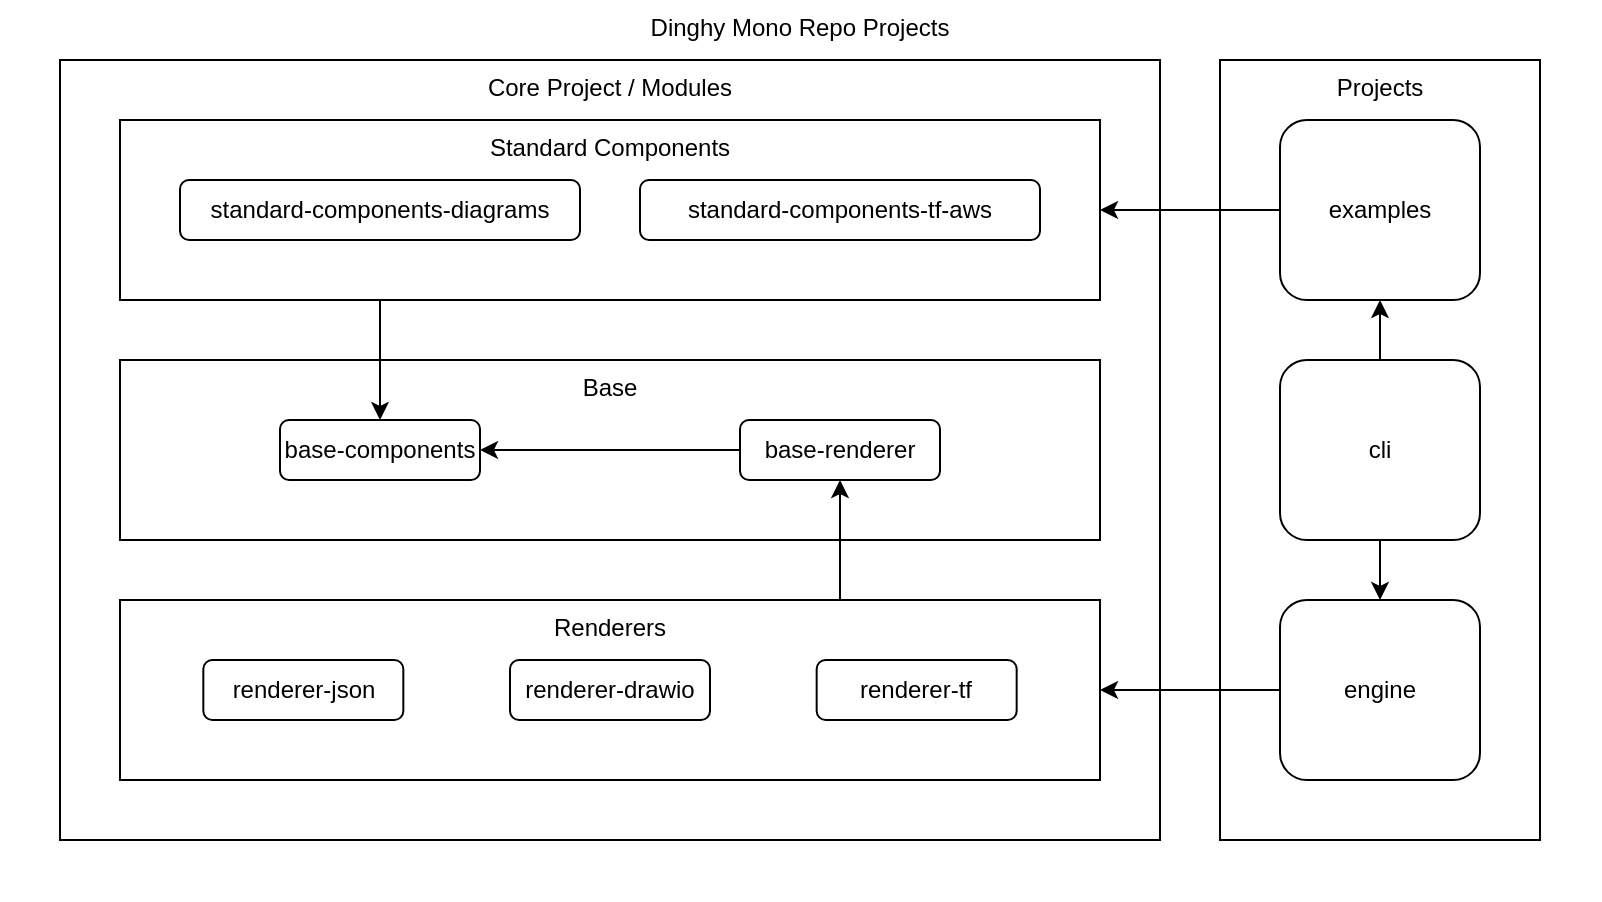<mxfile
  version="25.0.2"
  >
  <diagram
    name="dinghy-mono-repo-projects"
    >
    <mxGraphModel
      grid="1"
      gridSize="10"
      guides="1"
      tooltips="1"
      connect="1"
      arrows="1"
      fold="1"
      page="1"
      pageScale="1"
      pageWidth="1"
      pageHeight="1"
      math="0"
      shadow="0"
      >
      <root>
        <mxCell
          id="page"
          />
        <mxCell
          id="root"
          parent="page"
          />
        <mxCell
          style="align=center;strokeColor=none;verticalAlign=top;aspect=fixed"
          id="mono_repo_dinghymonorepoprojects"
          parent="root"
          value="Dinghy Mono Repo Projects"
          vertex="1"
          >
          <mxGeometry
            as="geometry"
            width="800"
            height="450"
            x="0"
            y="0"
            />
          </mxCell>
        <mxCell
          style="align=center;spacingLeft=5;spacingRight=5;spacingBottom=5;verticalAlign=top;aspect=fixed"
          id="core_coreprojectmodules"
          parent="mono_repo_dinghymonorepoprojects"
          value="Core Project / Modules"
          vertex="1"
          >
          <mxGeometry
            as="geometry"
            width="550"
            height="390"
            x="30"
            y="30"
            />
          </mxCell>
        <mxCell
          style="align=center;spacingLeft=5;spacingRight=5;spacingBottom=5;verticalAlign=top;aspect=fixed"
          id="standard_components_standardcomponents"
          parent="core_coreprojectmodules"
          value="Standard Components"
          vertex="1"
          >
          <mxGeometry
            as="geometry"
            width="490"
            height="90"
            x="30"
            y="30"
            />
          </mxCell>
        <mxCell
          style="rounded=1;whiteSpace=wrap;verticalAlign=middle;align=center"
          id="module_standardcomponentsdiagrams"
          parent="standard_components_standardcomponents"
          value="standard-components-diagrams"
          vertex="1"
          >
          <mxGeometry
            width="200"
            height="30"
            as="geometry"
            x="30"
            y="30"
            />
          </mxCell>
        <mxCell
          style="rounded=1;whiteSpace=wrap;verticalAlign=middle;align=center"
          id="module_standardcomponentstfaws"
          parent="standard_components_standardcomponents"
          value="standard-components-tf-aws"
          vertex="1"
          >
          <mxGeometry
            width="200"
            height="30"
            as="geometry"
            x="260"
            y="30"
            />
          </mxCell>
        <mxCell
          style="align=center;spacingLeft=5;spacingRight=5;spacingBottom=5;verticalAlign=top;aspect=fixed"
          id="base"
          parent="core_coreprojectmodules"
          value="Base"
          vertex="1"
          >
          <mxGeometry
            as="geometry"
            width="490"
            height="90"
            x="30"
            y="150"
            />
          </mxCell>
        <mxCell
          style="rounded=1;whiteSpace=wrap;verticalAlign=middle;align=center"
          id="module_basecomponents"
          parent="base"
          value="base-components"
          vertex="1"
          >
          <mxGeometry
            width="100"
            height="30"
            as="geometry"
            x="80"
            y="30"
            />
          </mxCell>
        <mxCell
          style="rounded=1;whiteSpace=wrap;verticalAlign=middle;align=center"
          id="module_baserenderer"
          parent="base"
          value="base-renderer"
          vertex="1"
          >
          <mxGeometry
            width="100"
            height="30"
            as="geometry"
            x="310"
            y="30"
            />
          </mxCell>
        <mxCell
          style="align=center;spacingLeft=5;spacingRight=5;spacingBottom=5;verticalAlign=top;aspect=fixed"
          id="renderers"
          parent="core_coreprojectmodules"
          value="Renderers"
          vertex="1"
          >
          <mxGeometry
            as="geometry"
            width="490"
            height="90"
            x="30"
            y="270"
            />
          </mxCell>
        <mxCell
          style="rounded=1;whiteSpace=wrap;verticalAlign=middle;align=center"
          id="module_rendererjson"
          parent="renderers"
          value="renderer-json"
          vertex="1"
          >
          <mxGeometry
            width="100"
            height="30"
            as="geometry"
            x="41.667"
            y="30"
            />
          </mxCell>
        <mxCell
          style="rounded=1;whiteSpace=wrap;verticalAlign=middle;align=center"
          id="module_rendererdrawio"
          parent="renderers"
          value="renderer-drawio"
          vertex="1"
          >
          <mxGeometry
            width="100"
            height="30"
            as="geometry"
            x="195"
            y="30"
            />
          </mxCell>
        <mxCell
          style="rounded=1;whiteSpace=wrap;verticalAlign=middle;align=center"
          id="module_renderertf"
          parent="renderers"
          value="renderer-tf"
          vertex="1"
          >
          <mxGeometry
            width="100"
            height="30"
            as="geometry"
            x="348.333"
            y="30"
            />
          </mxCell>
        <mxCell
          style="align=center;spacingLeft=5;spacingRight=5;spacingBottom=5;verticalAlign=top;aspect=fixed"
          id="projects"
          parent="mono_repo_dinghymonorepoprojects"
          value="Projects"
          vertex="1"
          >
          <mxGeometry
            as="geometry"
            width="160"
            height="390"
            x="610"
            y="30"
            />
          </mxCell>
        <mxCell
          style="rounded=1;whiteSpace=wrap;verticalAlign=middle;align=center"
          id="project_examples"
          parent="projects"
          value="examples"
          vertex="1"
          >
          <mxGeometry
            width="100"
            height="90"
            as="geometry"
            x="30"
            y="30"
            />
          </mxCell>
        <mxCell
          style="rounded=1;whiteSpace=wrap;verticalAlign=middle;align=center"
          id="project_cli"
          parent="projects"
          value="cli"
          vertex="1"
          >
          <mxGeometry
            width="100"
            height="90"
            as="geometry"
            x="30"
            y="150"
            />
          </mxCell>
        <mxCell
          style="rounded=1;whiteSpace=wrap;verticalAlign=middle;align=center"
          id="project_engine"
          parent="projects"
          value="engine"
          vertex="1"
          >
          <mxGeometry
            width="100"
            height="90"
            as="geometry"
            x="30"
            y="270"
            />
          </mxCell>
        <mxCell
          id="dependency"
          source="standard_components_standardcomponents"
          target="module_basecomponents"
          parent="root"
          edge="1"
          style="rounded=1;orthogonalLoop=1;jettySize=auto;html=1;edgeStyle=orthogonalEdgeStyle"
          >
          <mxGeometry
            relative="1"
            as="geometry"
            >
            <Array
              as="points"
              >
              <mxPoint
                x="190"
                y="180"
                />
              <mxPoint
                x="190"
                y="180"
                />
              </Array>
            </mxGeometry>
          </mxCell>
        <mxCell
          id="dependency_2"
          source="module_baserenderer"
          target="module_basecomponents"
          parent="root"
          edge="1"
          style="rounded=1;orthogonalLoop=1;jettySize=auto;html=1;edgeStyle=orthogonalEdgeStyle"
          >
          <mxGeometry
            relative="1"
            as="geometry"
            >
            <Array
              as="points"
              >
              <mxPoint
                x="305"
                y="225"
                />
              <mxPoint
                x="305"
                y="225"
                />
              </Array>
            </mxGeometry>
          </mxCell>
        <mxCell
          id="dependency_3"
          source="renderers"
          target="module_baserenderer"
          parent="root"
          edge="1"
          style="rounded=1;orthogonalLoop=1;jettySize=auto;html=1;edgeStyle=elbowEdgeStyle"
          >
          <mxGeometry
            relative="1"
            as="geometry"
            />
          </mxCell>
        <mxCell
          id="dependency_4"
          source="project_examples"
          target="standard_components_standardcomponents"
          parent="root"
          edge="1"
          style="rounded=1;orthogonalLoop=1;jettySize=auto;html=1;edgeStyle=orthogonalEdgeStyle"
          >
          <mxGeometry
            relative="1"
            as="geometry"
            >
            <Array
              as="points"
              >
              <mxPoint
                x="595"
                y="105"
                />
              <mxPoint
                x="595"
                y="105"
                />
              </Array>
            </mxGeometry>
          </mxCell>
        <mxCell
          id="dependency_5"
          source="project_cli"
          target="project_examples"
          parent="root"
          edge="1"
          style="rounded=1;orthogonalLoop=1;jettySize=auto;html=1;edgeStyle=orthogonalEdgeStyle"
          >
          <mxGeometry
            relative="1"
            as="geometry"
            >
            <Array
              as="points"
              >
              <mxPoint
                x="690"
                y="165"
                />
              <mxPoint
                x="690"
                y="165"
                />
              </Array>
            </mxGeometry>
          </mxCell>
        <mxCell
          id="dependency_6"
          source="project_engine"
          target="renderers"
          parent="root"
          edge="1"
          style="rounded=1;orthogonalLoop=1;jettySize=auto;html=1;edgeStyle=orthogonalEdgeStyle"
          >
          <mxGeometry
            relative="1"
            as="geometry"
            >
            <Array
              as="points"
              >
              <mxPoint
                x="595"
                y="345"
                />
              <mxPoint
                x="595"
                y="345"
                />
              </Array>
            </mxGeometry>
          </mxCell>
        <mxCell
          id="dependency_7"
          source="project_cli"
          target="project_engine"
          parent="root"
          edge="1"
          style="rounded=1;orthogonalLoop=1;jettySize=auto;html=1;edgeStyle=orthogonalEdgeStyle"
          >
          <mxGeometry
            relative="1"
            as="geometry"
            >
            <Array
              as="points"
              >
              <mxPoint
                x="690"
                y="285"
                />
              <mxPoint
                x="690"
                y="285"
                />
              </Array>
            </mxGeometry>
          </mxCell>
        </root>
      </mxGraphModel>
    </diagram>
  </mxfile>

